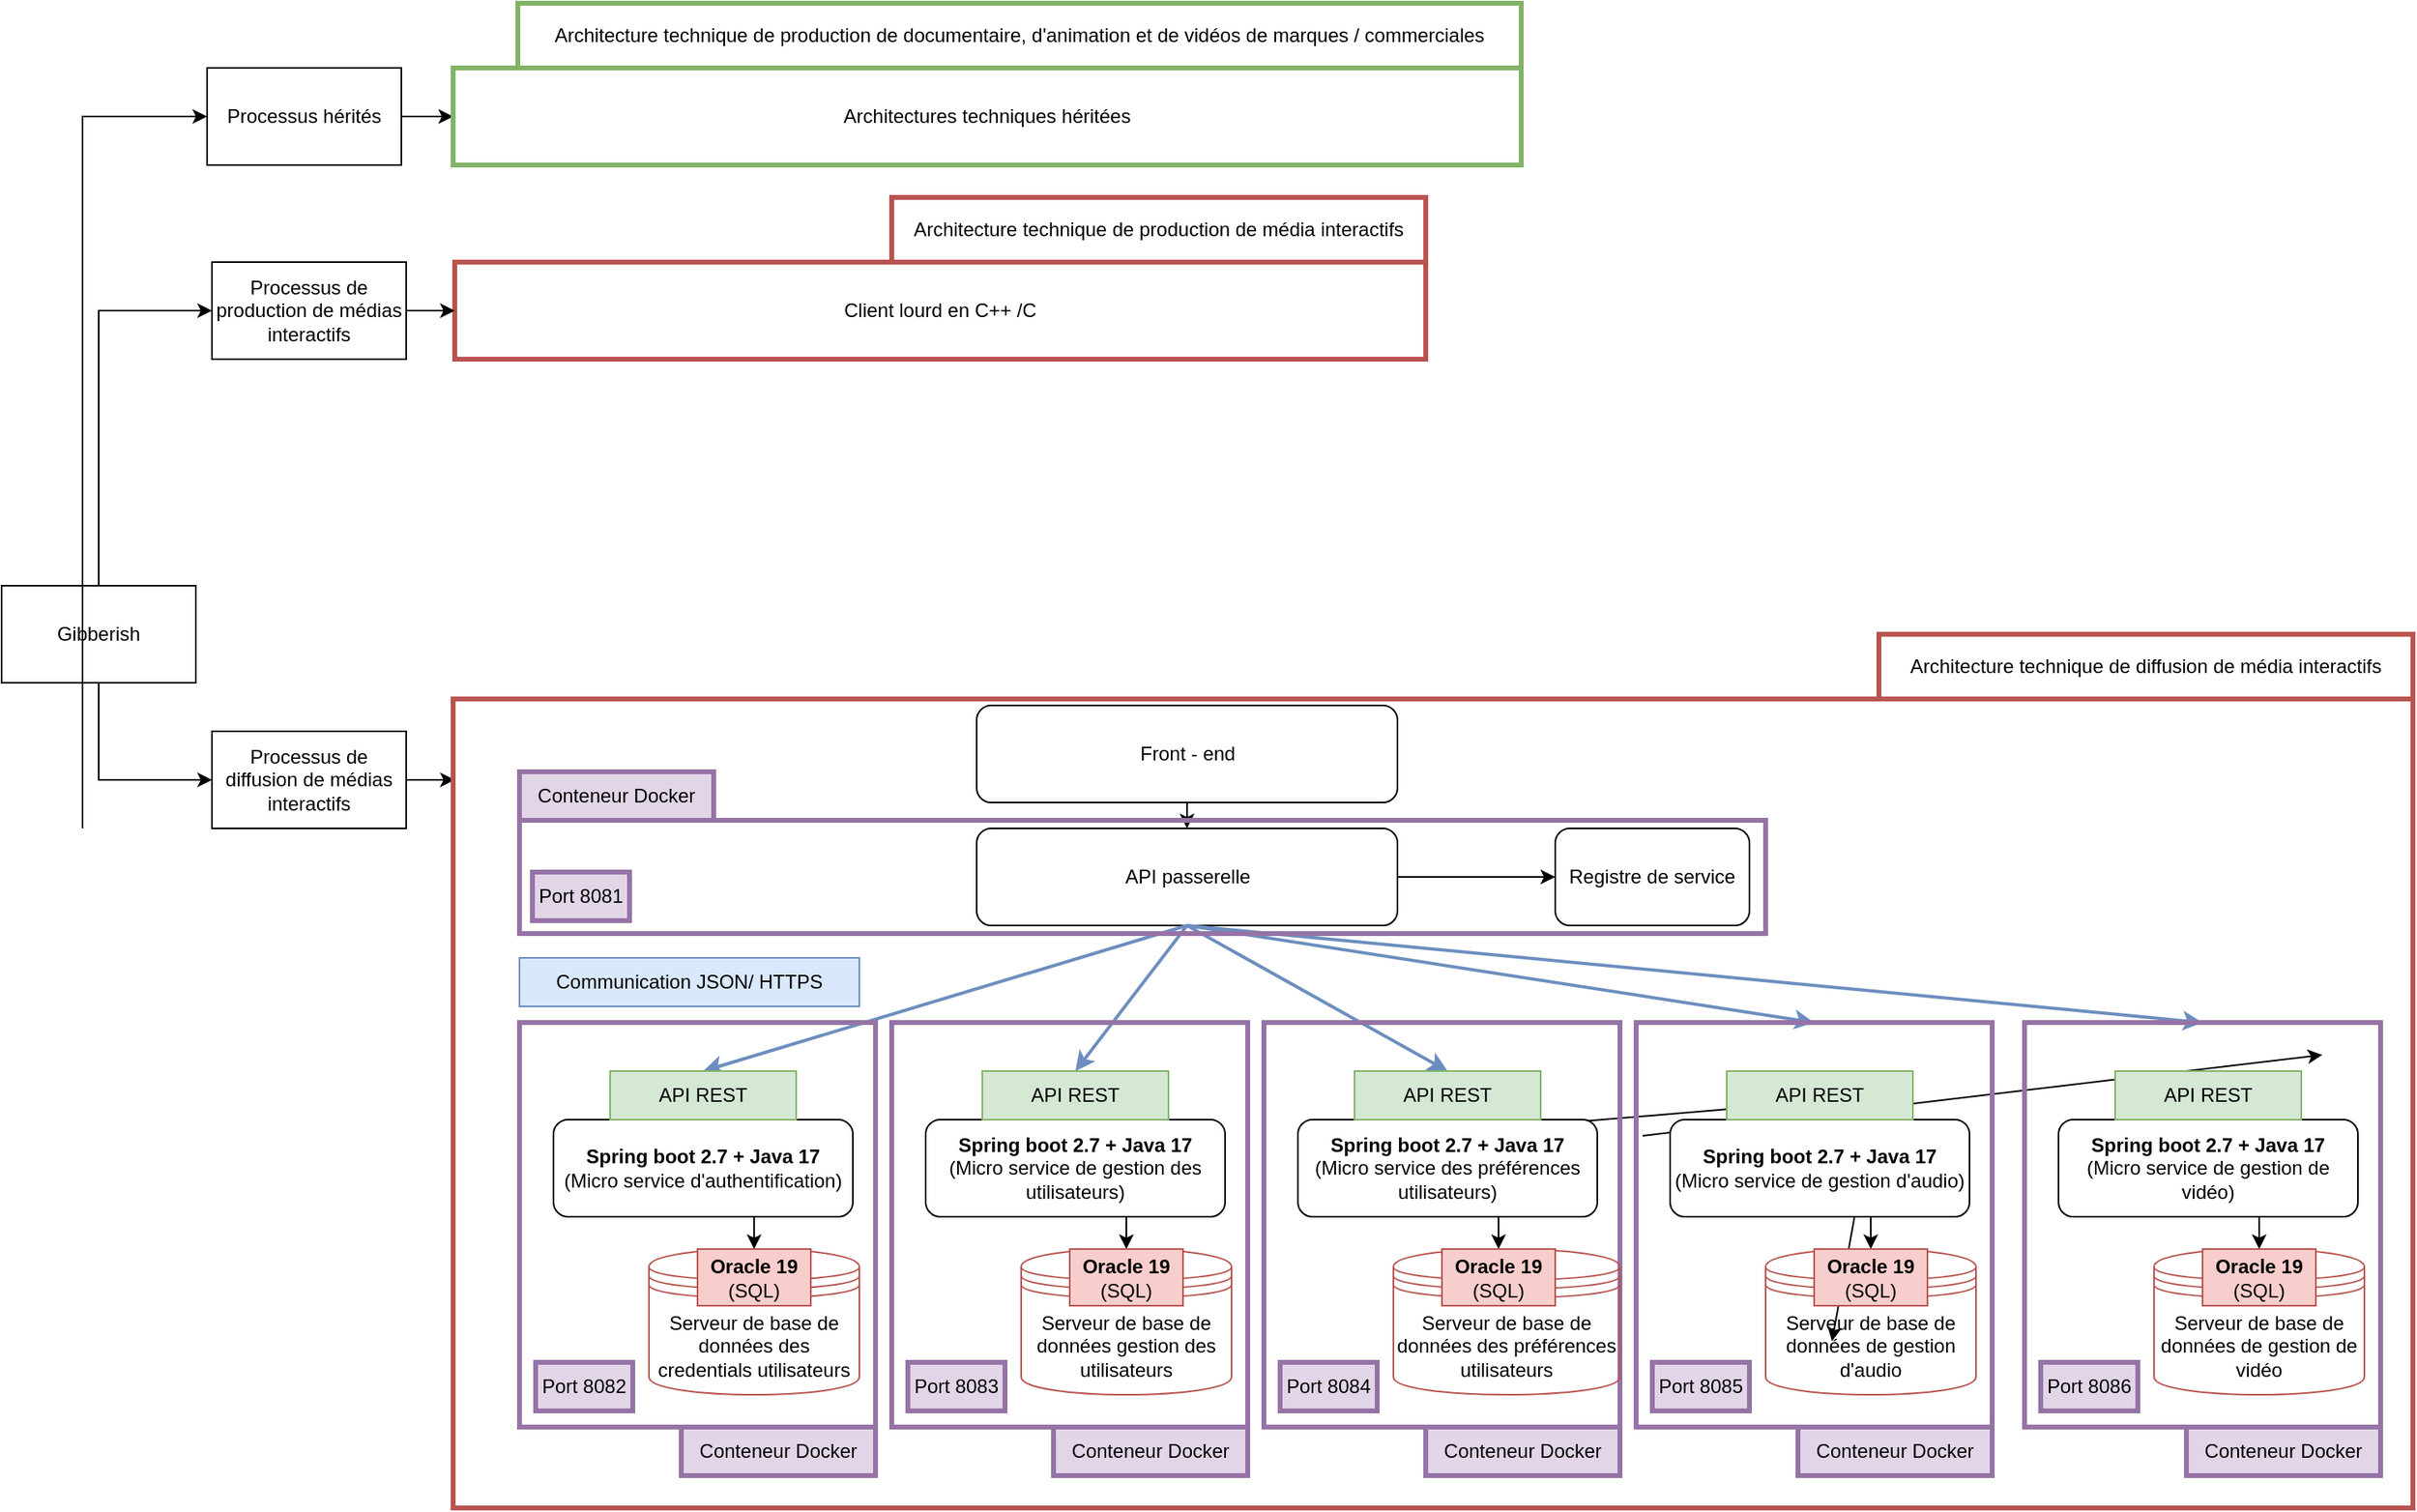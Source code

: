 <mxfile version="20.5.3" type="github">
  <diagram id="J4lTsCqaWdvs94E4tDBU" name="Page-1">
    <mxGraphModel dx="1673" dy="852" grid="1" gridSize="10" guides="1" tooltips="1" connect="1" arrows="1" fold="1" page="1" pageScale="1" pageWidth="827" pageHeight="1169" math="0" shadow="0">
      <root>
        <mxCell id="0" />
        <mxCell id="1" parent="0" />
        <mxCell id="wo86FMuEZb9ytW6Cp0ga-16" value="" style="rounded=0;whiteSpace=wrap;html=1;fillColor=none;strokeColor=#b85450;strokeWidth=3;" parent="1" vertex="1">
          <mxGeometry x="280" y="330" width="600" height="60" as="geometry" />
        </mxCell>
        <mxCell id="wo86FMuEZb9ytW6Cp0ga-17" value="Architecture technique de production de média interactifs" style="rounded=0;whiteSpace=wrap;html=1;strokeWidth=3;fillColor=none;strokeColor=#b85450;" parent="1" vertex="1">
          <mxGeometry x="550" y="290" width="330" height="40" as="geometry" />
        </mxCell>
        <mxCell id="wo86FMuEZb9ytW6Cp0ga-26" value="Gibberish" style="rounded=0;whiteSpace=wrap;html=1;strokeWidth=1;fillColor=none;" parent="1" vertex="1">
          <mxGeometry y="530" width="120" height="60" as="geometry" />
        </mxCell>
        <mxCell id="wo86FMuEZb9ytW6Cp0ga-27" value="Processus de production de médias interactifs" style="rounded=0;whiteSpace=wrap;html=1;strokeWidth=1;fillColor=none;" parent="1" vertex="1">
          <mxGeometry x="130" y="330" width="120" height="60" as="geometry" />
        </mxCell>
        <mxCell id="wo86FMuEZb9ytW6Cp0ga-28" value="Processus de diffusion de médias interactifs" style="rounded=0;whiteSpace=wrap;html=1;strokeWidth=1;fillColor=none;" parent="1" vertex="1">
          <mxGeometry x="130" y="620" width="120" height="60" as="geometry" />
        </mxCell>
        <mxCell id="wo86FMuEZb9ytW6Cp0ga-29" value="" style="endArrow=classic;html=1;rounded=0;exitX=0.5;exitY=0;exitDx=0;exitDy=0;entryX=0;entryY=0.5;entryDx=0;entryDy=0;" parent="1" source="wo86FMuEZb9ytW6Cp0ga-26" target="wo86FMuEZb9ytW6Cp0ga-27" edge="1">
          <mxGeometry width="50" height="50" relative="1" as="geometry">
            <mxPoint x="450" y="570" as="sourcePoint" />
            <mxPoint x="80" y="360" as="targetPoint" />
            <Array as="points">
              <mxPoint x="60" y="360" />
            </Array>
          </mxGeometry>
        </mxCell>
        <mxCell id="wo86FMuEZb9ytW6Cp0ga-30" value="" style="endArrow=classic;html=1;rounded=0;exitX=1;exitY=0.5;exitDx=0;exitDy=0;" parent="1" source="wo86FMuEZb9ytW6Cp0ga-27" edge="1">
          <mxGeometry width="50" height="50" relative="1" as="geometry">
            <mxPoint x="450" y="570" as="sourcePoint" />
            <mxPoint x="280" y="360" as="targetPoint" />
          </mxGeometry>
        </mxCell>
        <mxCell id="wo86FMuEZb9ytW6Cp0ga-31" value="" style="endArrow=classic;html=1;rounded=0;exitX=0.5;exitY=1;exitDx=0;exitDy=0;entryX=0;entryY=0.5;entryDx=0;entryDy=0;" parent="1" source="wo86FMuEZb9ytW6Cp0ga-26" target="wo86FMuEZb9ytW6Cp0ga-28" edge="1">
          <mxGeometry width="50" height="50" relative="1" as="geometry">
            <mxPoint x="60" y="880" as="sourcePoint" />
            <mxPoint x="160" y="710" as="targetPoint" />
            <Array as="points">
              <mxPoint x="60" y="650" />
            </Array>
          </mxGeometry>
        </mxCell>
        <mxCell id="SsCDJ0o37DeABF8u1zy4-1" value="API passerelle" style="rounded=1;whiteSpace=wrap;html=1;" parent="1" vertex="1">
          <mxGeometry x="602.5" y="680" width="260" height="60" as="geometry" />
        </mxCell>
        <mxCell id="SsCDJ0o37DeABF8u1zy4-2" value="Registre de service" style="rounded=1;whiteSpace=wrap;html=1;" parent="1" vertex="1">
          <mxGeometry x="960" y="680" width="120" height="60" as="geometry" />
        </mxCell>
        <mxCell id="SsCDJ0o37DeABF8u1zy4-15" value="Front - end" style="rounded=1;whiteSpace=wrap;html=1;" parent="1" vertex="1">
          <mxGeometry x="602.5" y="604" width="260" height="60" as="geometry" />
        </mxCell>
        <mxCell id="SsCDJ0o37DeABF8u1zy4-16" value="" style="endArrow=classic;html=1;rounded=0;entryX=0.5;entryY=0;entryDx=0;entryDy=0;exitX=0.5;exitY=1;exitDx=0;exitDy=0;" parent="1" source="SsCDJ0o37DeABF8u1zy4-15" target="SsCDJ0o37DeABF8u1zy4-1" edge="1">
          <mxGeometry width="50" height="50" relative="1" as="geometry">
            <mxPoint x="634" y="870" as="sourcePoint" />
            <mxPoint x="684" y="820" as="targetPoint" />
          </mxGeometry>
        </mxCell>
        <mxCell id="SsCDJ0o37DeABF8u1zy4-17" value="" style="endArrow=classic;html=1;rounded=0;entryX=0;entryY=0.5;entryDx=0;entryDy=0;exitX=1;exitY=0.5;exitDx=0;exitDy=0;" parent="1" source="SsCDJ0o37DeABF8u1zy4-1" target="SsCDJ0o37DeABF8u1zy4-2" edge="1">
          <mxGeometry width="50" height="50" relative="1" as="geometry">
            <mxPoint x="724" y="754.5" as="sourcePoint" />
            <mxPoint x="684" y="924.5" as="targetPoint" />
          </mxGeometry>
        </mxCell>
        <mxCell id="SsCDJ0o37DeABF8u1zy4-28" value="" style="endArrow=classic;html=1;rounded=0;entryX=0.5;entryY=0;entryDx=0;entryDy=0;exitX=0.5;exitY=1;exitDx=0;exitDy=0;" parent="1" edge="1">
          <mxGeometry width="50" height="50" relative="1" as="geometry">
            <mxPoint x="1014" y="870" as="sourcePoint" />
            <mxPoint x="1434" y="820" as="targetPoint" />
          </mxGeometry>
        </mxCell>
        <mxCell id="SsCDJ0o37DeABF8u1zy4-29" value="" style="endArrow=classic;html=1;rounded=0;entryX=0.5;entryY=0;entryDx=0;entryDy=0;exitX=0.5;exitY=1;exitDx=0;exitDy=0;" parent="1" edge="1">
          <mxGeometry width="50" height="50" relative="1" as="geometry">
            <mxPoint x="1154" y="870" as="sourcePoint" />
            <mxPoint x="1131" y="997" as="targetPoint" />
          </mxGeometry>
        </mxCell>
        <mxCell id="SsCDJ0o37DeABF8u1zy4-42" value="" style="endArrow=classic;html=1;rounded=0;entryX=0.5;entryY=0;entryDx=0;entryDy=0;exitX=0.5;exitY=1;exitDx=0;exitDy=0;" parent="1" edge="1">
          <mxGeometry width="50" height="50" relative="1" as="geometry">
            <mxPoint x="869" y="870" as="sourcePoint" />
            <mxPoint x="1109" y="850" as="targetPoint" />
          </mxGeometry>
        </mxCell>
        <mxCell id="xsgijD-SskbSGqHChYv_-3" value="" style="endArrow=classic;html=1;rounded=0;entryX=0.5;entryY=0;entryDx=0;entryDy=0;exitX=0.5;exitY=1;exitDx=0;exitDy=0;fillColor=#dae8fc;strokeColor=#6c8ebf;strokeWidth=2;" parent="1" source="SsCDJ0o37DeABF8u1zy4-1" target="xsgijD-SskbSGqHChYv_-1" edge="1">
          <mxGeometry width="50" height="50" relative="1" as="geometry">
            <mxPoint x="560" y="730" as="sourcePoint" />
            <mxPoint x="610" y="680" as="targetPoint" />
          </mxGeometry>
        </mxCell>
        <mxCell id="xsgijD-SskbSGqHChYv_-5" value="" style="endArrow=classic;html=1;rounded=0;entryX=0.5;entryY=0;entryDx=0;entryDy=0;exitX=0.5;exitY=1;exitDx=0;exitDy=0;fillColor=#dae8fc;strokeColor=#6c8ebf;strokeWidth=2;" parent="1" source="SsCDJ0o37DeABF8u1zy4-1" target="8kNqF_XKGNWwcD94ysNi-12" edge="1">
          <mxGeometry width="50" height="50" relative="1" as="geometry">
            <mxPoint x="875" y="720" as="sourcePoint" />
            <mxPoint x="721.5" y="780" as="targetPoint" />
          </mxGeometry>
        </mxCell>
        <mxCell id="xsgijD-SskbSGqHChYv_-7" value="" style="endArrow=classic;html=1;rounded=0;entryX=0.5;entryY=0;entryDx=0;entryDy=0;exitX=0.5;exitY=1;exitDx=0;exitDy=0;fillColor=#dae8fc;strokeColor=#6c8ebf;strokeWidth=2;" parent="1" source="SsCDJ0o37DeABF8u1zy4-1" target="8kNqF_XKGNWwcD94ysNi-21" edge="1">
          <mxGeometry width="50" height="50" relative="1" as="geometry">
            <mxPoint x="1030" y="730" as="sourcePoint" />
            <mxPoint x="866.5" y="780" as="targetPoint" />
          </mxGeometry>
        </mxCell>
        <mxCell id="xsgijD-SskbSGqHChYv_-9" value="" style="endArrow=classic;html=1;rounded=0;entryX=0.5;entryY=0;entryDx=0;entryDy=0;exitX=0.5;exitY=1;exitDx=0;exitDy=0;fillColor=#dae8fc;strokeColor=#6c8ebf;strokeWidth=2;" parent="1" source="SsCDJ0o37DeABF8u1zy4-1" target="8kNqF_XKGNWwcD94ysNi-26" edge="1">
          <mxGeometry width="50" height="50" relative="1" as="geometry">
            <mxPoint x="1182" y="730" as="sourcePoint" />
            <mxPoint x="1012.5" y="780" as="targetPoint" />
          </mxGeometry>
        </mxCell>
        <mxCell id="xsgijD-SskbSGqHChYv_-11" value="" style="endArrow=classic;html=1;rounded=0;entryX=0.5;entryY=0;entryDx=0;entryDy=0;exitX=0.5;exitY=1;exitDx=0;exitDy=0;fillColor=#dae8fc;strokeColor=#6c8ebf;strokeWidth=2;" parent="1" source="SsCDJ0o37DeABF8u1zy4-1" target="8kNqF_XKGNWwcD94ysNi-35" edge="1">
          <mxGeometry width="50" height="50" relative="1" as="geometry">
            <mxPoint x="1325" y="730" as="sourcePoint" />
            <mxPoint x="1154" y="780" as="targetPoint" />
          </mxGeometry>
        </mxCell>
        <mxCell id="xsgijD-SskbSGqHChYv_-13" value="Communication JSON/ HTTPS" style="text;html=1;strokeColor=#6c8ebf;fillColor=#dae8fc;align=center;verticalAlign=middle;whiteSpace=wrap;rounded=0;" parent="1" vertex="1">
          <mxGeometry x="320" y="760" width="210" height="30" as="geometry" />
        </mxCell>
        <mxCell id="xsgijD-SskbSGqHChYv_-15" value="" style="endArrow=classic;html=1;rounded=0;exitX=1;exitY=0.5;exitDx=0;exitDy=0;" parent="1" source="wo86FMuEZb9ytW6Cp0ga-28" edge="1">
          <mxGeometry width="50" height="50" relative="1" as="geometry">
            <mxPoint x="560" y="850" as="sourcePoint" />
            <mxPoint x="280" y="650" as="targetPoint" />
          </mxGeometry>
        </mxCell>
        <mxCell id="xsgijD-SskbSGqHChYv_-18" value="Processus hérités" style="rounded=0;whiteSpace=wrap;html=1;strokeWidth=1;fillColor=none;" parent="1" vertex="1">
          <mxGeometry x="127" y="210" width="120" height="60" as="geometry" />
        </mxCell>
        <mxCell id="xsgijD-SskbSGqHChYv_-19" value="" style="endArrow=classic;html=1;rounded=0;entryX=0;entryY=0.5;entryDx=0;entryDy=0;" parent="1" target="xsgijD-SskbSGqHChYv_-18" edge="1">
          <mxGeometry width="50" height="50" relative="1" as="geometry">
            <mxPoint x="50" y="680" as="sourcePoint" />
            <mxPoint x="120" y="240" as="targetPoint" />
            <Array as="points">
              <mxPoint x="50" y="240" />
            </Array>
          </mxGeometry>
        </mxCell>
        <mxCell id="xsgijD-SskbSGqHChYv_-20" value="" style="endArrow=classic;html=1;rounded=0;exitX=1;exitY=0.5;exitDx=0;exitDy=0;" parent="1" source="xsgijD-SskbSGqHChYv_-18" edge="1">
          <mxGeometry width="50" height="50" relative="1" as="geometry">
            <mxPoint x="639" y="530" as="sourcePoint" />
            <mxPoint x="279" y="240" as="targetPoint" />
          </mxGeometry>
        </mxCell>
        <mxCell id="xsgijD-SskbSGqHChYv_-21" value="Architectures techniques héritées" style="rounded=0;whiteSpace=wrap;html=1;fillColor=none;strokeColor=#82b366;strokeWidth=3;" parent="1" vertex="1">
          <mxGeometry x="279" y="210" width="660" height="60" as="geometry" />
        </mxCell>
        <mxCell id="8kNqF_XKGNWwcD94ysNi-6" value="" style="group" parent="1" vertex="1" connectable="0">
          <mxGeometry x="320" y="800" width="220" height="280" as="geometry" />
        </mxCell>
        <mxCell id="8kNqF_XKGNWwcD94ysNi-2" value="" style="rounded=0;whiteSpace=wrap;html=1;fillColor=none;strokeColor=#9673a6;strokeWidth=3;" parent="8kNqF_XKGNWwcD94ysNi-6" vertex="1">
          <mxGeometry width="220" height="250" as="geometry" />
        </mxCell>
        <mxCell id="SsCDJ0o37DeABF8u1zy4-5" value="&lt;div&gt;&lt;b&gt;Spring boot 2.7 + Java 17&lt;br&gt;&lt;/b&gt;(Micro service d&#39;authentification)&lt;/div&gt;" style="rounded=1;whiteSpace=wrap;html=1;" parent="8kNqF_XKGNWwcD94ysNi-6" vertex="1">
          <mxGeometry x="21" y="60" width="185" height="60" as="geometry" />
        </mxCell>
        <mxCell id="SsCDJ0o37DeABF8u1zy4-12" value="Serveur de base de données des credentials utilisateurs" style="shape=datastore;whiteSpace=wrap;html=1;fillColor=none;strokeColor=#b85450;" parent="8kNqF_XKGNWwcD94ysNi-6" vertex="1">
          <mxGeometry x="80" y="140" width="130" height="90" as="geometry" />
        </mxCell>
        <mxCell id="SsCDJ0o37DeABF8u1zy4-18" value="" style="endArrow=classic;html=1;rounded=0;entryX=0.5;entryY=0;entryDx=0;entryDy=0;exitX=0.67;exitY=1;exitDx=0;exitDy=0;exitPerimeter=0;" parent="8kNqF_XKGNWwcD94ysNi-6" source="SsCDJ0o37DeABF8u1zy4-5" target="xsgijD-SskbSGqHChYv_-14" edge="1">
          <mxGeometry width="50" height="50" relative="1" as="geometry">
            <mxPoint x="146.95" y="121" as="sourcePoint" />
            <mxPoint x="148" y="138" as="targetPoint" />
          </mxGeometry>
        </mxCell>
        <mxCell id="xsgijD-SskbSGqHChYv_-1" value="API REST" style="rounded=0;whiteSpace=wrap;html=1;fillColor=#d5e8d4;strokeColor=#82b366;" parent="8kNqF_XKGNWwcD94ysNi-6" vertex="1">
          <mxGeometry x="56" y="30" width="115" height="30" as="geometry" />
        </mxCell>
        <mxCell id="xsgijD-SskbSGqHChYv_-14" value="&lt;b&gt;Oracle 19&lt;/b&gt; (SQL)" style="rounded=0;whiteSpace=wrap;html=1;fillColor=#f8cecc;strokeColor=#b85450;" parent="8kNqF_XKGNWwcD94ysNi-6" vertex="1">
          <mxGeometry x="110" y="140" width="70" height="35" as="geometry" />
        </mxCell>
        <mxCell id="8kNqF_XKGNWwcD94ysNi-3" value="Conteneur Docker" style="rounded=0;whiteSpace=wrap;html=1;strokeWidth=3;fillColor=#e1d5e7;strokeColor=#9673a6;" parent="8kNqF_XKGNWwcD94ysNi-6" vertex="1">
          <mxGeometry x="100" y="250" width="120" height="30" as="geometry" />
        </mxCell>
        <mxCell id="8kNqF_XKGNWwcD94ysNi-5" value="Port 8082" style="rounded=0;whiteSpace=wrap;html=1;strokeWidth=3;fillColor=#e1d5e7;strokeColor=#9673a6;" parent="8kNqF_XKGNWwcD94ysNi-6" vertex="1">
          <mxGeometry x="10" y="210" width="60" height="30" as="geometry" />
        </mxCell>
        <mxCell id="8kNqF_XKGNWwcD94ysNi-7" value="" style="group" parent="1" vertex="1" connectable="0">
          <mxGeometry x="550" y="800" width="220" height="280" as="geometry" />
        </mxCell>
        <mxCell id="8kNqF_XKGNWwcD94ysNi-8" value="" style="rounded=0;whiteSpace=wrap;html=1;fillColor=none;strokeColor=#9673a6;strokeWidth=3;" parent="8kNqF_XKGNWwcD94ysNi-7" vertex="1">
          <mxGeometry width="220" height="250" as="geometry" />
        </mxCell>
        <mxCell id="8kNqF_XKGNWwcD94ysNi-9" value="&lt;div&gt;&lt;b&gt;Spring boot 2.7 + Java 17&lt;br&gt;&lt;/b&gt;(Micro service de gestion des utilisateurs)&lt;/div&gt;" style="rounded=1;whiteSpace=wrap;html=1;" parent="8kNqF_XKGNWwcD94ysNi-7" vertex="1">
          <mxGeometry x="21" y="60" width="185" height="60" as="geometry" />
        </mxCell>
        <mxCell id="8kNqF_XKGNWwcD94ysNi-10" value="Serveur de base de données gestion des utilisateurs" style="shape=datastore;whiteSpace=wrap;html=1;fillColor=none;strokeColor=#b85450;" parent="8kNqF_XKGNWwcD94ysNi-7" vertex="1">
          <mxGeometry x="80" y="140" width="130" height="90" as="geometry" />
        </mxCell>
        <mxCell id="8kNqF_XKGNWwcD94ysNi-11" value="" style="endArrow=classic;html=1;rounded=0;entryX=0.5;entryY=0;entryDx=0;entryDy=0;exitX=0.67;exitY=1;exitDx=0;exitDy=0;exitPerimeter=0;" parent="8kNqF_XKGNWwcD94ysNi-7" source="8kNqF_XKGNWwcD94ysNi-9" target="8kNqF_XKGNWwcD94ysNi-13" edge="1">
          <mxGeometry width="50" height="50" relative="1" as="geometry">
            <mxPoint x="146.95" y="121" as="sourcePoint" />
            <mxPoint x="148" y="138" as="targetPoint" />
          </mxGeometry>
        </mxCell>
        <mxCell id="8kNqF_XKGNWwcD94ysNi-12" value="API REST" style="rounded=0;whiteSpace=wrap;html=1;fillColor=#d5e8d4;strokeColor=#82b366;" parent="8kNqF_XKGNWwcD94ysNi-7" vertex="1">
          <mxGeometry x="56" y="30" width="115" height="30" as="geometry" />
        </mxCell>
        <mxCell id="8kNqF_XKGNWwcD94ysNi-13" value="&lt;b&gt;Oracle 19&lt;/b&gt; (SQL)" style="rounded=0;whiteSpace=wrap;html=1;fillColor=#f8cecc;strokeColor=#b85450;" parent="8kNqF_XKGNWwcD94ysNi-7" vertex="1">
          <mxGeometry x="110" y="140" width="70" height="35" as="geometry" />
        </mxCell>
        <mxCell id="8kNqF_XKGNWwcD94ysNi-14" value="Conteneur Docker" style="rounded=0;whiteSpace=wrap;html=1;strokeWidth=3;fillColor=#e1d5e7;strokeColor=#9673a6;" parent="8kNqF_XKGNWwcD94ysNi-7" vertex="1">
          <mxGeometry x="100" y="250" width="120" height="30" as="geometry" />
        </mxCell>
        <mxCell id="8kNqF_XKGNWwcD94ysNi-15" value="Port 8083" style="rounded=0;whiteSpace=wrap;html=1;strokeWidth=3;fillColor=#e1d5e7;strokeColor=#9673a6;" parent="8kNqF_XKGNWwcD94ysNi-7" vertex="1">
          <mxGeometry x="10" y="210" width="60" height="30" as="geometry" />
        </mxCell>
        <mxCell id="8kNqF_XKGNWwcD94ysNi-16" value="" style="group" parent="1" vertex="1" connectable="0">
          <mxGeometry x="780" y="800" width="220" height="280" as="geometry" />
        </mxCell>
        <mxCell id="8kNqF_XKGNWwcD94ysNi-17" value="" style="rounded=0;whiteSpace=wrap;html=1;fillColor=none;strokeColor=#9673a6;strokeWidth=3;" parent="8kNqF_XKGNWwcD94ysNi-16" vertex="1">
          <mxGeometry width="220" height="250" as="geometry" />
        </mxCell>
        <mxCell id="8kNqF_XKGNWwcD94ysNi-18" value="&lt;div&gt;&lt;b&gt;Spring boot 2.7 + Java 17&lt;br&gt;&lt;/b&gt;(Micro service des préférences utilisateurs)&lt;/div&gt;" style="rounded=1;whiteSpace=wrap;html=1;" parent="8kNqF_XKGNWwcD94ysNi-16" vertex="1">
          <mxGeometry x="21" y="60" width="185" height="60" as="geometry" />
        </mxCell>
        <mxCell id="8kNqF_XKGNWwcD94ysNi-19" value="Serveur de base de données des préférences utilisateurs" style="shape=datastore;whiteSpace=wrap;html=1;fillColor=none;strokeColor=#b85450;" parent="8kNqF_XKGNWwcD94ysNi-16" vertex="1">
          <mxGeometry x="80" y="140" width="140" height="90" as="geometry" />
        </mxCell>
        <mxCell id="8kNqF_XKGNWwcD94ysNi-20" value="" style="endArrow=classic;html=1;rounded=0;entryX=0.5;entryY=0;entryDx=0;entryDy=0;exitX=0.67;exitY=1;exitDx=0;exitDy=0;exitPerimeter=0;" parent="8kNqF_XKGNWwcD94ysNi-16" source="8kNqF_XKGNWwcD94ysNi-18" target="8kNqF_XKGNWwcD94ysNi-22" edge="1">
          <mxGeometry width="50" height="50" relative="1" as="geometry">
            <mxPoint x="146.95" y="121" as="sourcePoint" />
            <mxPoint x="148" y="138" as="targetPoint" />
          </mxGeometry>
        </mxCell>
        <mxCell id="8kNqF_XKGNWwcD94ysNi-21" value="API REST" style="rounded=0;whiteSpace=wrap;html=1;fillColor=#d5e8d4;strokeColor=#82b366;" parent="8kNqF_XKGNWwcD94ysNi-16" vertex="1">
          <mxGeometry x="56" y="30" width="115" height="30" as="geometry" />
        </mxCell>
        <mxCell id="8kNqF_XKGNWwcD94ysNi-22" value="&lt;b&gt;Oracle 19&lt;/b&gt; (SQL)" style="rounded=0;whiteSpace=wrap;html=1;fillColor=#f8cecc;strokeColor=#b85450;" parent="8kNqF_XKGNWwcD94ysNi-16" vertex="1">
          <mxGeometry x="110" y="140" width="70" height="35" as="geometry" />
        </mxCell>
        <mxCell id="8kNqF_XKGNWwcD94ysNi-23" value="Conteneur Docker" style="rounded=0;whiteSpace=wrap;html=1;strokeWidth=3;fillColor=#e1d5e7;strokeColor=#9673a6;" parent="8kNqF_XKGNWwcD94ysNi-16" vertex="1">
          <mxGeometry x="100" y="250" width="120" height="30" as="geometry" />
        </mxCell>
        <mxCell id="8kNqF_XKGNWwcD94ysNi-24" value="Port 8084" style="rounded=0;whiteSpace=wrap;html=1;strokeWidth=3;fillColor=#e1d5e7;strokeColor=#9673a6;" parent="8kNqF_XKGNWwcD94ysNi-16" vertex="1">
          <mxGeometry x="10" y="210" width="60" height="30" as="geometry" />
        </mxCell>
        <mxCell id="8kNqF_XKGNWwcD94ysNi-25" value="" style="group" parent="1" vertex="1" connectable="0">
          <mxGeometry x="1010" y="800" width="220" height="280" as="geometry" />
        </mxCell>
        <mxCell id="8kNqF_XKGNWwcD94ysNi-26" value="" style="rounded=0;whiteSpace=wrap;html=1;fillColor=none;strokeColor=#9673a6;strokeWidth=3;" parent="8kNqF_XKGNWwcD94ysNi-25" vertex="1">
          <mxGeometry width="220" height="250" as="geometry" />
        </mxCell>
        <mxCell id="8kNqF_XKGNWwcD94ysNi-27" value="&lt;div&gt;&lt;b&gt;Spring boot 2.7 + Java 17&lt;br&gt;&lt;/b&gt;(Micro service de gestion d&#39;audio)&lt;/div&gt;" style="rounded=1;whiteSpace=wrap;html=1;" parent="8kNqF_XKGNWwcD94ysNi-25" vertex="1">
          <mxGeometry x="21" y="60" width="185" height="60" as="geometry" />
        </mxCell>
        <mxCell id="8kNqF_XKGNWwcD94ysNi-28" value="Serveur de base de données de gestion d&#39;audio" style="shape=datastore;whiteSpace=wrap;html=1;fillColor=none;strokeColor=#b85450;" parent="8kNqF_XKGNWwcD94ysNi-25" vertex="1">
          <mxGeometry x="80" y="140" width="130" height="90" as="geometry" />
        </mxCell>
        <mxCell id="8kNqF_XKGNWwcD94ysNi-29" value="" style="endArrow=classic;html=1;rounded=0;entryX=0.5;entryY=0;entryDx=0;entryDy=0;exitX=0.67;exitY=1;exitDx=0;exitDy=0;exitPerimeter=0;" parent="8kNqF_XKGNWwcD94ysNi-25" source="8kNqF_XKGNWwcD94ysNi-27" target="8kNqF_XKGNWwcD94ysNi-31" edge="1">
          <mxGeometry width="50" height="50" relative="1" as="geometry">
            <mxPoint x="146.95" y="121" as="sourcePoint" />
            <mxPoint x="148" y="138" as="targetPoint" />
          </mxGeometry>
        </mxCell>
        <mxCell id="8kNqF_XKGNWwcD94ysNi-30" value="API REST" style="rounded=0;whiteSpace=wrap;html=1;fillColor=#d5e8d4;strokeColor=#82b366;" parent="8kNqF_XKGNWwcD94ysNi-25" vertex="1">
          <mxGeometry x="56" y="30" width="115" height="30" as="geometry" />
        </mxCell>
        <mxCell id="8kNqF_XKGNWwcD94ysNi-31" value="&lt;b&gt;Oracle 19&lt;/b&gt; (SQL)" style="rounded=0;whiteSpace=wrap;html=1;fillColor=#f8cecc;strokeColor=#b85450;" parent="8kNqF_XKGNWwcD94ysNi-25" vertex="1">
          <mxGeometry x="110" y="140" width="70" height="35" as="geometry" />
        </mxCell>
        <mxCell id="8kNqF_XKGNWwcD94ysNi-32" value="Conteneur Docker" style="rounded=0;whiteSpace=wrap;html=1;strokeWidth=3;fillColor=#e1d5e7;strokeColor=#9673a6;" parent="8kNqF_XKGNWwcD94ysNi-25" vertex="1">
          <mxGeometry x="100" y="250" width="120" height="30" as="geometry" />
        </mxCell>
        <mxCell id="8kNqF_XKGNWwcD94ysNi-33" value="Port 8085" style="rounded=0;whiteSpace=wrap;html=1;strokeWidth=3;fillColor=#e1d5e7;strokeColor=#9673a6;" parent="8kNqF_XKGNWwcD94ysNi-25" vertex="1">
          <mxGeometry x="10" y="210" width="60" height="30" as="geometry" />
        </mxCell>
        <mxCell id="8kNqF_XKGNWwcD94ysNi-34" value="" style="group" parent="1" vertex="1" connectable="0">
          <mxGeometry x="1250" y="800" width="220" height="280" as="geometry" />
        </mxCell>
        <mxCell id="8kNqF_XKGNWwcD94ysNi-35" value="" style="rounded=0;whiteSpace=wrap;html=1;fillColor=none;strokeColor=#9673a6;strokeWidth=3;" parent="8kNqF_XKGNWwcD94ysNi-34" vertex="1">
          <mxGeometry width="220" height="250" as="geometry" />
        </mxCell>
        <mxCell id="8kNqF_XKGNWwcD94ysNi-36" value="&lt;div&gt;&lt;b&gt;Spring boot 2.7 + Java 17&lt;br&gt;&lt;/b&gt;(Micro service de gestion de vidéo)&lt;/div&gt;" style="rounded=1;whiteSpace=wrap;html=1;" parent="8kNqF_XKGNWwcD94ysNi-34" vertex="1">
          <mxGeometry x="21" y="60" width="185" height="60" as="geometry" />
        </mxCell>
        <mxCell id="8kNqF_XKGNWwcD94ysNi-37" value="Serveur de base de données de gestion de vidéo" style="shape=datastore;whiteSpace=wrap;html=1;fillColor=none;strokeColor=#b85450;" parent="8kNqF_XKGNWwcD94ysNi-34" vertex="1">
          <mxGeometry x="80" y="140" width="130" height="90" as="geometry" />
        </mxCell>
        <mxCell id="8kNqF_XKGNWwcD94ysNi-38" value="" style="endArrow=classic;html=1;rounded=0;entryX=0.5;entryY=0;entryDx=0;entryDy=0;exitX=0.67;exitY=1;exitDx=0;exitDy=0;exitPerimeter=0;" parent="8kNqF_XKGNWwcD94ysNi-34" source="8kNqF_XKGNWwcD94ysNi-36" target="8kNqF_XKGNWwcD94ysNi-40" edge="1">
          <mxGeometry width="50" height="50" relative="1" as="geometry">
            <mxPoint x="146.95" y="121" as="sourcePoint" />
            <mxPoint x="148" y="138" as="targetPoint" />
          </mxGeometry>
        </mxCell>
        <mxCell id="8kNqF_XKGNWwcD94ysNi-39" value="API REST" style="rounded=0;whiteSpace=wrap;html=1;fillColor=#d5e8d4;strokeColor=#82b366;" parent="8kNqF_XKGNWwcD94ysNi-34" vertex="1">
          <mxGeometry x="56" y="30" width="115" height="30" as="geometry" />
        </mxCell>
        <mxCell id="8kNqF_XKGNWwcD94ysNi-40" value="&lt;b&gt;Oracle 19&lt;/b&gt; (SQL)" style="rounded=0;whiteSpace=wrap;html=1;fillColor=#f8cecc;strokeColor=#b85450;" parent="8kNqF_XKGNWwcD94ysNi-34" vertex="1">
          <mxGeometry x="110" y="140" width="70" height="35" as="geometry" />
        </mxCell>
        <mxCell id="8kNqF_XKGNWwcD94ysNi-41" value="Conteneur Docker" style="rounded=0;whiteSpace=wrap;html=1;strokeWidth=3;fillColor=#e1d5e7;strokeColor=#9673a6;" parent="8kNqF_XKGNWwcD94ysNi-34" vertex="1">
          <mxGeometry x="100" y="250" width="120" height="30" as="geometry" />
        </mxCell>
        <mxCell id="8kNqF_XKGNWwcD94ysNi-42" value="Port 8086" style="rounded=0;whiteSpace=wrap;html=1;strokeWidth=3;fillColor=#e1d5e7;strokeColor=#9673a6;" parent="8kNqF_XKGNWwcD94ysNi-34" vertex="1">
          <mxGeometry x="10" y="210" width="60" height="30" as="geometry" />
        </mxCell>
        <mxCell id="8kNqF_XKGNWwcD94ysNi-43" value="" style="rounded=0;whiteSpace=wrap;html=1;strokeWidth=3;fillColor=none;strokeColor=#9673a6;" parent="1" vertex="1">
          <mxGeometry x="320" y="675" width="770" height="70" as="geometry" />
        </mxCell>
        <mxCell id="8kNqF_XKGNWwcD94ysNi-44" value="Conteneur Docker" style="rounded=0;whiteSpace=wrap;html=1;strokeWidth=3;fillColor=#e1d5e7;strokeColor=#9673a6;" parent="1" vertex="1">
          <mxGeometry x="320" y="645" width="120" height="30" as="geometry" />
        </mxCell>
        <mxCell id="8kNqF_XKGNWwcD94ysNi-45" value="Port 8081" style="rounded=0;whiteSpace=wrap;html=1;strokeWidth=3;fillColor=#e1d5e7;strokeColor=#9673a6;" parent="1" vertex="1">
          <mxGeometry x="328" y="707" width="60" height="30" as="geometry" />
        </mxCell>
        <mxCell id="_FSysQC6U6rYsHptcgnh-10" value="Architecture technique de production de documentaire, d&#39;animation et de vidéos de marques / commerciales " style="rounded=0;whiteSpace=wrap;html=1;strokeWidth=3;fillColor=none;strokeColor=#82b366;" vertex="1" parent="1">
          <mxGeometry x="319" y="170" width="620" height="40" as="geometry" />
        </mxCell>
        <mxCell id="_FSysQC6U6rYsHptcgnh-12" value="Client lourd en C++ /C" style="text;html=1;strokeColor=none;fillColor=none;align=center;verticalAlign=middle;whiteSpace=wrap;rounded=0;" vertex="1" parent="1">
          <mxGeometry x="415" y="345" width="330" height="30" as="geometry" />
        </mxCell>
        <mxCell id="_FSysQC6U6rYsHptcgnh-13" value="" style="rounded=0;whiteSpace=wrap;html=1;fillColor=none;strokeColor=#b85450;strokeWidth=3;" vertex="1" parent="1">
          <mxGeometry x="279" y="600" width="1211" height="500" as="geometry" />
        </mxCell>
        <mxCell id="_FSysQC6U6rYsHptcgnh-14" value="Architecture technique de diffusion de média interactifs" style="rounded=0;whiteSpace=wrap;html=1;strokeWidth=3;fillColor=none;strokeColor=#b85450;" vertex="1" parent="1">
          <mxGeometry x="1160" y="560" width="330" height="40" as="geometry" />
        </mxCell>
      </root>
    </mxGraphModel>
  </diagram>
</mxfile>
